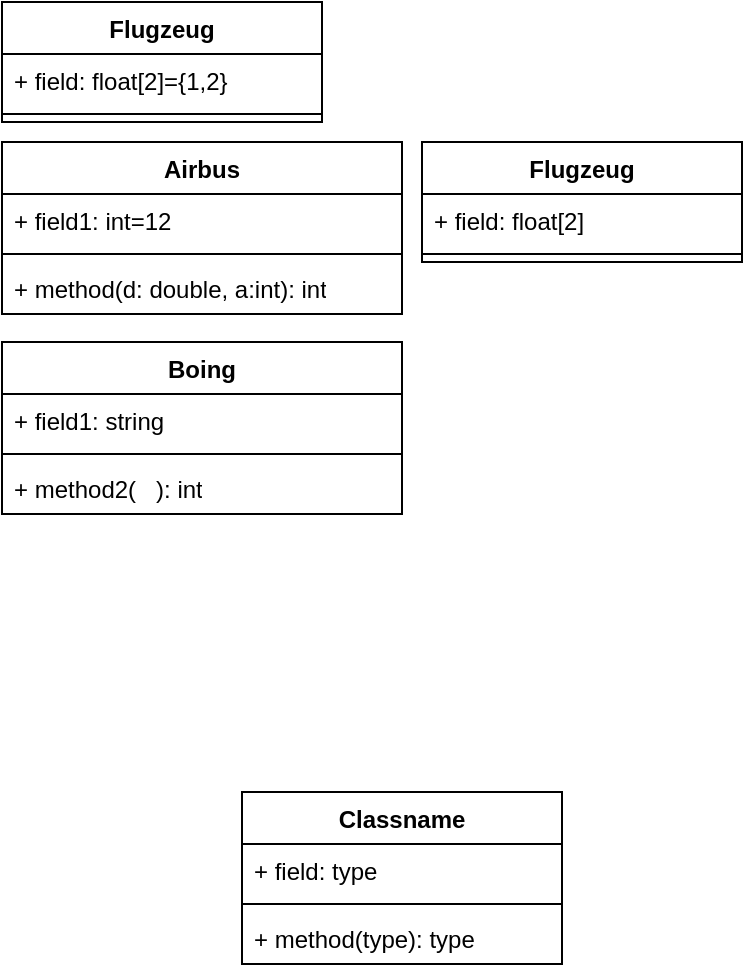 <mxfile version="21.6.1" type="device" pages="3">
  <diagram name="Test1.cs" id="VIKD1XFdhFoMYekfjx8D">
    <mxGraphModel dx="977" dy="571" grid="1" gridSize="10" guides="1" tooltips="1" connect="1" arrows="1" fold="1" page="1" pageScale="1" pageWidth="827" pageHeight="1169" math="0" shadow="0">
      <root>
        <mxCell id="0" />
        <mxCell id="1" parent="0" />
        <mxCell id="wq8R0Y2vXwKE9fn_V146-11" value="Flugzeug" style="swimlane;fontStyle=1;align=center;verticalAlign=top;childLayout=stackLayout;horizontal=1;startSize=26;horizontalStack=0;resizeParent=1;resizeParentMax=0;resizeLast=0;collapsible=1;marginBottom=0;whiteSpace=wrap;html=1;" parent="1" vertex="1">
          <mxGeometry x="120" y="100" width="160" height="60" as="geometry">
            <mxRectangle x="120" y="100" width="90" height="30" as="alternateBounds" />
          </mxGeometry>
        </mxCell>
        <mxCell id="wq8R0Y2vXwKE9fn_V146-12" value="+ field: float[2]={1,2}" style="text;strokeColor=none;fillColor=none;align=left;verticalAlign=top;spacingLeft=4;spacingRight=4;overflow=hidden;rotatable=0;points=[[0,0.5],[1,0.5]];portConstraint=eastwest;whiteSpace=wrap;html=1;" parent="wq8R0Y2vXwKE9fn_V146-11" vertex="1">
          <mxGeometry y="26" width="160" height="26" as="geometry" />
        </mxCell>
        <mxCell id="wq8R0Y2vXwKE9fn_V146-13" value="" style="line;strokeWidth=1;fillColor=none;align=left;verticalAlign=middle;spacingTop=-1;spacingLeft=3;spacingRight=3;rotatable=0;labelPosition=right;points=[];portConstraint=eastwest;strokeColor=inherit;" parent="wq8R0Y2vXwKE9fn_V146-11" vertex="1">
          <mxGeometry y="52" width="160" height="8" as="geometry" />
        </mxCell>
        <mxCell id="wq8R0Y2vXwKE9fn_V146-15" value="Boing" style="swimlane;fontStyle=1;align=center;verticalAlign=top;childLayout=stackLayout;horizontal=1;startSize=26;horizontalStack=0;resizeParent=1;resizeParentMax=0;resizeLast=0;collapsible=1;marginBottom=0;whiteSpace=wrap;html=1;" parent="1" vertex="1">
          <mxGeometry x="120" y="270" width="200" height="86" as="geometry">
            <mxRectangle x="300" y="290" width="70" height="30" as="alternateBounds" />
          </mxGeometry>
        </mxCell>
        <mxCell id="wq8R0Y2vXwKE9fn_V146-16" value="+ field1: string" style="text;strokeColor=none;fillColor=none;align=left;verticalAlign=top;spacingLeft=4;spacingRight=4;overflow=hidden;rotatable=0;points=[[0,0.5],[1,0.5]];portConstraint=eastwest;whiteSpace=wrap;html=1;" parent="wq8R0Y2vXwKE9fn_V146-15" vertex="1">
          <mxGeometry y="26" width="200" height="26" as="geometry" />
        </mxCell>
        <mxCell id="wq8R0Y2vXwKE9fn_V146-17" value="" style="line;strokeWidth=1;fillColor=none;align=left;verticalAlign=middle;spacingTop=-1;spacingLeft=3;spacingRight=3;rotatable=0;labelPosition=right;points=[];portConstraint=eastwest;strokeColor=inherit;" parent="wq8R0Y2vXwKE9fn_V146-15" vertex="1">
          <mxGeometry y="52" width="200" height="8" as="geometry" />
        </mxCell>
        <mxCell id="7ZSe4XSTFSRuTmgFi6fk-1" value="+ method2(&amp;nbsp; &amp;nbsp;): int" style="text;strokeColor=none;fillColor=none;align=left;verticalAlign=top;spacingLeft=4;spacingRight=4;overflow=hidden;rotatable=0;points=[[0,0.5],[1,0.5]];portConstraint=eastwest;whiteSpace=wrap;html=1;" parent="wq8R0Y2vXwKE9fn_V146-15" vertex="1">
          <mxGeometry y="60" width="200" height="26" as="geometry" />
        </mxCell>
        <mxCell id="wq8R0Y2vXwKE9fn_V146-23" value="Airbus" style="swimlane;fontStyle=1;align=center;verticalAlign=top;childLayout=stackLayout;horizontal=1;startSize=26;horizontalStack=0;resizeParent=1;resizeParentMax=0;resizeLast=0;collapsible=1;marginBottom=0;whiteSpace=wrap;html=1;" parent="1" vertex="1">
          <mxGeometry x="120" y="170" width="200" height="86" as="geometry">
            <mxRectangle x="-110" y="264" width="80" height="30" as="alternateBounds" />
          </mxGeometry>
        </mxCell>
        <mxCell id="wq8R0Y2vXwKE9fn_V146-24" value="+ field1: int=12" style="text;strokeColor=none;fillColor=none;align=left;verticalAlign=top;spacingLeft=4;spacingRight=4;overflow=hidden;rotatable=0;points=[[0,0.5],[1,0.5]];portConstraint=eastwest;whiteSpace=wrap;html=1;" parent="wq8R0Y2vXwKE9fn_V146-23" vertex="1">
          <mxGeometry y="26" width="200" height="26" as="geometry" />
        </mxCell>
        <mxCell id="wq8R0Y2vXwKE9fn_V146-25" value="" style="line;strokeWidth=1;fillColor=none;align=left;verticalAlign=middle;spacingTop=-1;spacingLeft=3;spacingRight=3;rotatable=0;labelPosition=right;points=[];portConstraint=eastwest;strokeColor=inherit;" parent="wq8R0Y2vXwKE9fn_V146-23" vertex="1">
          <mxGeometry y="52" width="200" height="8" as="geometry" />
        </mxCell>
        <mxCell id="wq8R0Y2vXwKE9fn_V146-33" value="+ method(d: double, a:int): int" style="text;strokeColor=none;fillColor=none;align=left;verticalAlign=top;spacingLeft=4;spacingRight=4;overflow=hidden;rotatable=0;points=[[0,0.5],[1,0.5]];portConstraint=eastwest;whiteSpace=wrap;html=1;" parent="wq8R0Y2vXwKE9fn_V146-23" vertex="1">
          <mxGeometry y="60" width="200" height="26" as="geometry" />
        </mxCell>
        <mxCell id="t63mmq0yBzfsjHzkc6Aw-1" value="Flugzeug" style="swimlane;fontStyle=1;align=center;verticalAlign=top;childLayout=stackLayout;horizontal=1;startSize=26;horizontalStack=0;resizeParent=1;resizeParentMax=0;resizeLast=0;collapsible=1;marginBottom=0;whiteSpace=wrap;html=1;" vertex="1" parent="1">
          <mxGeometry x="330" y="170" width="160" height="60" as="geometry">
            <mxRectangle x="120" y="100" width="90" height="30" as="alternateBounds" />
          </mxGeometry>
        </mxCell>
        <mxCell id="t63mmq0yBzfsjHzkc6Aw-2" value="+ field: float[2]" style="text;strokeColor=none;fillColor=none;align=left;verticalAlign=top;spacingLeft=4;spacingRight=4;overflow=hidden;rotatable=0;points=[[0,0.5],[1,0.5]];portConstraint=eastwest;whiteSpace=wrap;html=1;" vertex="1" parent="t63mmq0yBzfsjHzkc6Aw-1">
          <mxGeometry y="26" width="160" height="26" as="geometry" />
        </mxCell>
        <mxCell id="t63mmq0yBzfsjHzkc6Aw-3" value="" style="line;strokeWidth=1;fillColor=none;align=left;verticalAlign=middle;spacingTop=-1;spacingLeft=3;spacingRight=3;rotatable=0;labelPosition=right;points=[];portConstraint=eastwest;strokeColor=inherit;" vertex="1" parent="t63mmq0yBzfsjHzkc6Aw-1">
          <mxGeometry y="52" width="160" height="8" as="geometry" />
        </mxCell>
        <mxCell id="jo1s00shAzPMyjTRiqLH-1" value="Classname" style="swimlane;fontStyle=1;align=center;verticalAlign=top;childLayout=stackLayout;horizontal=1;startSize=26;horizontalStack=0;resizeParent=1;resizeParentMax=0;resizeLast=0;collapsible=1;marginBottom=0;whiteSpace=wrap;html=1;" vertex="1" parent="1">
          <mxGeometry x="240" y="495" width="160" height="86" as="geometry" />
        </mxCell>
        <mxCell id="jo1s00shAzPMyjTRiqLH-2" value="+ field: type" style="text;strokeColor=none;fillColor=none;align=left;verticalAlign=top;spacingLeft=4;spacingRight=4;overflow=hidden;rotatable=0;points=[[0,0.5],[1,0.5]];portConstraint=eastwest;whiteSpace=wrap;html=1;" vertex="1" parent="jo1s00shAzPMyjTRiqLH-1">
          <mxGeometry y="26" width="160" height="26" as="geometry" />
        </mxCell>
        <mxCell id="jo1s00shAzPMyjTRiqLH-3" value="" style="line;strokeWidth=1;fillColor=none;align=left;verticalAlign=middle;spacingTop=-1;spacingLeft=3;spacingRight=3;rotatable=0;labelPosition=right;points=[];portConstraint=eastwest;strokeColor=inherit;" vertex="1" parent="jo1s00shAzPMyjTRiqLH-1">
          <mxGeometry y="52" width="160" height="8" as="geometry" />
        </mxCell>
        <mxCell id="jo1s00shAzPMyjTRiqLH-4" value="+ method(type): type" style="text;strokeColor=none;fillColor=none;align=left;verticalAlign=top;spacingLeft=4;spacingRight=4;overflow=hidden;rotatable=0;points=[[0,0.5],[1,0.5]];portConstraint=eastwest;whiteSpace=wrap;html=1;" vertex="1" parent="jo1s00shAzPMyjTRiqLH-1">
          <mxGeometry y="60" width="160" height="26" as="geometry" />
        </mxCell>
      </root>
    </mxGraphModel>
  </diagram>
  <diagram id="cIClJcYfGnOLGjDH8Q8M" name="Doku">
    <mxGraphModel dx="1686" dy="1671" grid="1" gridSize="10" guides="1" tooltips="1" connect="1" arrows="1" fold="1" page="1" pageScale="1" pageWidth="827" pageHeight="1169" math="0" shadow="0">
      <root>
        <mxCell id="0" />
        <mxCell id="1" parent="0" />
        <mxCell id="iV3fZg6WGDMmzGgQIHwg-1" value="Doc/FuncDoc.md" style="swimlane;whiteSpace=wrap;html=1;" parent="1" vertex="1" collapsed="1">
          <mxGeometry x="-400" y="130" width="170" height="30" as="geometry">
            <mxRectangle x="-400" y="130" width="600" height="1120" as="alternateBounds" />
          </mxGeometry>
        </mxCell>
        <mxCell id="iV3fZg6WGDMmzGgQIHwg-2" value="&lt;div style=&quot;&quot;&gt;&lt;span style=&quot;background-color: initial;&quot;&gt;# Technische Dokumentation&lt;/span&gt;&lt;br&gt;&lt;/div&gt;&lt;br&gt;in diesem Teil Dokumentieren wir die einzelnen Funktion des **ClassCreators** näher beschrieben.&lt;br&gt;&lt;br&gt;## Form Drawio&lt;br&gt;&lt;br&gt;Es wird die folgende form in Drawio&amp;nbsp; verwendet **UML\Class**." style="rounded=0;whiteSpace=wrap;html=1;align=left;verticalAlign=top;" parent="iV3fZg6WGDMmzGgQIHwg-1" vertex="1">
          <mxGeometry x="10" y="51" width="450" height="160" as="geometry" />
        </mxCell>
        <mxCell id="iV3fZg6WGDMmzGgQIHwg-3" value="### Syntax Atribute und Methoden&lt;br&gt;Die **Atribute** und die **Methoden** haben die folgende Syntax" style="rounded=0;whiteSpace=wrap;html=1;" parent="iV3fZg6WGDMmzGgQIHwg-1" vertex="1">
          <mxGeometry x="5" y="320" width="280" height="60" as="geometry" />
        </mxCell>
        <mxCell id="iV3fZg6WGDMmzGgQIHwg-5" value="&amp;lt;br&amp;gt;&amp;lt;/br&amp;gt;**Abweichungen von diesem **Syntax** führen zu einer Fehlermeldung**" style="rounded=0;whiteSpace=wrap;html=1;" parent="iV3fZg6WGDMmzGgQIHwg-1" vertex="1">
          <mxGeometry x="5" y="480" width="350" height="60" as="geometry" />
        </mxCell>
        <mxCell id="iV3fZg6WGDMmzGgQIHwg-6" value="## Der Aufruf über die Konsole" style="rounded=0;whiteSpace=wrap;html=1;" parent="iV3fZg6WGDMmzGgQIHwg-1" vertex="1">
          <mxGeometry x="10" y="840" width="270" height="60" as="geometry" />
        </mxCell>
        <mxCell id="iV3fZg6WGDMmzGgQIHwg-7" value="Der folgende Befehl ruft das Programm **ClassCreator** über die Konsole auf&amp;nbsp;&lt;br&gt;&lt;br&gt;&lt;span style=&quot;white-space: pre;&quot;&gt;&#x9;&lt;/span&gt;ClassCreator.py [Name Drawio File] [Name Diagramm]" style="rounded=0;whiteSpace=wrap;html=1;align=left;" parent="iV3fZg6WGDMmzGgQIHwg-1" vertex="1">
          <mxGeometry x="10" y="930" width="370" height="130" as="geometry" />
        </mxCell>
        <mxCell id="iV3fZg6WGDMmzGgQIHwg-9" value="&amp;lt;br&amp;gt;&amp;lt;/br&amp;gt;&lt;br&gt;![Bild](Bilder/FuncDocFormClass.png)&lt;br&gt;&amp;lt;br&amp;gt;&amp;lt;/br&amp;gt;" style="rounded=0;whiteSpace=wrap;html=1;" parent="iV3fZg6WGDMmzGgQIHwg-1" vertex="1">
          <mxGeometry x="10" y="220" width="230" height="60" as="geometry" />
        </mxCell>
        <mxCell id="iV3fZg6WGDMmzGgQIHwg-11" value="&amp;lt;br&amp;gt;&amp;lt;/br&amp;gt;&lt;br&gt;![Bild](Bilder/FuncDocMethodAndAtributes.png)&lt;br&gt;&amp;lt;br&amp;gt;&amp;lt;/br&amp;gt;" style="rounded=0;whiteSpace=wrap;html=1;" parent="iV3fZg6WGDMmzGgQIHwg-1" vertex="1">
          <mxGeometry x="5" y="400" width="270" height="60" as="geometry" />
        </mxCell>
        <mxCell id="iV3fZg6WGDMmzGgQIHwg-13" value="## Veerbung&lt;br&gt;In dem folgendem Diagramm wird die Veerbung bei Klassen dargestellt." style="rounded=0;whiteSpace=wrap;html=1;" parent="iV3fZg6WGDMmzGgQIHwg-1" vertex="1">
          <mxGeometry x="5" y="560" width="290" height="60" as="geometry" />
        </mxCell>
        <mxCell id="iV3fZg6WGDMmzGgQIHwg-14" value="&amp;lt;br&amp;gt;&amp;lt;/br&amp;gt;&lt;br&gt;![Bild](Bilder/QuickClassDiagramm.png)&lt;br&gt;&amp;lt;br&amp;gt;&amp;lt;/br&amp;gt;" style="rounded=0;whiteSpace=wrap;html=1;" parent="iV3fZg6WGDMmzGgQIHwg-1" vertex="1">
          <mxGeometry x="5" y="640" width="235" height="60" as="geometry" />
        </mxCell>
        <mxCell id="iV3fZg6WGDMmzGgQIHwg-15" value="&lt;br&gt;Der Pfeil mit der leeren Spitze ist für die Veerbung zwei Klassen vorgesehen. Jeder andere Pfeil wird von dem Übersetzer ignoriert." style="rounded=0;whiteSpace=wrap;html=1;" parent="iV3fZg6WGDMmzGgQIHwg-1" vertex="1">
          <mxGeometry x="5" y="740" width="290" height="60" as="geometry" />
        </mxCell>
        <mxCell id="t5Wdj40ep2s_8EWNQF5L-3" style="rounded=0;orthogonalLoop=1;jettySize=auto;html=1;" edge="1" parent="1" source="t5Wdj40ep2s_8EWNQF5L-1" target="iV3fZg6WGDMmzGgQIHwg-1">
          <mxGeometry relative="1" as="geometry" />
        </mxCell>
        <mxCell id="t5Wdj40ep2s_8EWNQF5L-5" style="rounded=0;orthogonalLoop=1;jettySize=auto;html=1;" edge="1" parent="1" source="t5Wdj40ep2s_8EWNQF5L-1" target="t5Wdj40ep2s_8EWNQF5L-4">
          <mxGeometry relative="1" as="geometry" />
        </mxCell>
        <mxCell id="t5Wdj40ep2s_8EWNQF5L-1" value="ReadMe.md" style="swimlane;whiteSpace=wrap;html=1;" vertex="1" collapsed="1" parent="1">
          <mxGeometry x="220" y="-350" width="140" height="30" as="geometry">
            <mxRectangle x="220" y="-350" width="1040" height="750" as="alternateBounds" />
          </mxGeometry>
        </mxCell>
        <mxCell id="t5Wdj40ep2s_8EWNQF5L-2" value="# ClassCreator&lt;br&gt;In dieser Dokumentation werden aus **Drawio** Klassen-Diagrammen **Code** generiert. Um dies zu realisieren wird das Programm **ClassCreator** verwendet.&amp;nbsp;" style="rounded=0;whiteSpace=wrap;html=1;align=left;" vertex="1" parent="t5Wdj40ep2s_8EWNQF5L-1">
          <mxGeometry x="10" y="40" width="280" height="90" as="geometry" />
        </mxCell>
        <mxCell id="t5Wdj40ep2s_8EWNQF5L-7" value="## Inhaltsverzeichniss&lt;br&gt;* [Quickstart&lt;span style=&quot;background-color: initial;&quot;&gt;](&lt;/span&gt;&lt;span style=&quot;background-color: initial;&quot; class=&quot;hljs-link&quot;&gt;##Quickstart&lt;/span&gt;&lt;span style=&quot;background-color: initial;&quot;&gt;)&lt;/span&gt;&lt;br&gt;* [FuncDoc](Doc/FuncDoc.md)&lt;br&gt;*&amp;nbsp; [AdvancExampel](Doc/AdvancExampel.md)" style="rounded=0;whiteSpace=wrap;html=1;align=left;" vertex="1" parent="t5Wdj40ep2s_8EWNQF5L-1">
          <mxGeometry x="10" y="150" width="270" height="90" as="geometry" />
        </mxCell>
        <mxCell id="t5Wdj40ep2s_8EWNQF5L-8" value="## Quickstart" style="rounded=0;whiteSpace=wrap;html=1;" vertex="1" parent="t5Wdj40ep2s_8EWNQF5L-1">
          <mxGeometry x="10" y="250" width="120" height="30" as="geometry" />
        </mxCell>
        <mxCell id="t5Wdj40ep2s_8EWNQF5L-9" value="Zu beginn legen wir das folgende Klassen Diagramm in **Drawio** an." style="rounded=0;whiteSpace=wrap;html=1;" vertex="1" parent="t5Wdj40ep2s_8EWNQF5L-1">
          <mxGeometry x="10" y="280" width="250" height="50" as="geometry" />
        </mxCell>
        <mxCell id="t5Wdj40ep2s_8EWNQF5L-11" value="Wichtig ist, das nur die folgenden **Formen** verwendet werden.&lt;br&gt;* UML/Class&lt;br&gt;* Pfeil mit breiten weissen Kopf&amp;nbsp;&amp;nbsp;" style="rounded=0;whiteSpace=wrap;html=1;align=left;" vertex="1" parent="t5Wdj40ep2s_8EWNQF5L-1">
          <mxGeometry x="10" y="400" width="240" height="60" as="geometry" />
        </mxCell>
        <mxCell id="cSHXX8YFB2sL7pgkcoeE-1" value="&amp;lt;br&amp;gt;&amp;lt;/br&amp;gt;&lt;br&gt;Der folgende Konsolen aufruf generiert dann den entsprechenden **Quellcode**" style="rounded=0;whiteSpace=wrap;html=1;align=left;" vertex="1" parent="t5Wdj40ep2s_8EWNQF5L-1">
          <mxGeometry x="10" y="480" width="180" height="60" as="geometry" />
        </mxCell>
        <mxCell id="cSHXX8YFB2sL7pgkcoeE-5" value="&amp;lt;br&amp;gt;&amp;lt;/br&amp;gt;&lt;br&gt;![Bild](Doc/Bilder/QuickClassDiagramm.png)&lt;br&gt;&amp;lt;br&amp;gt;&amp;lt;/br&amp;gt;" style="rounded=0;whiteSpace=wrap;html=1;" vertex="1" parent="t5Wdj40ep2s_8EWNQF5L-1">
          <mxGeometry x="10" y="340" width="340" height="50" as="geometry" />
        </mxCell>
        <mxCell id="cSHXX8YFB2sL7pgkcoeE-6" value="&amp;lt;br&amp;gt;&amp;lt;/br&amp;gt;&lt;br&gt;&lt;span style=&quot;&quot;&gt;&lt;span style=&quot;white-space: pre;&quot;&gt;&amp;nbsp;&amp;nbsp;&amp;nbsp;&amp;nbsp;&lt;/span&gt;&lt;/span&gt;&lt;span style=&quot;&quot;&gt;&lt;span style=&quot;white-space: pre;&quot;&gt;&amp;nbsp;&amp;nbsp;&amp;nbsp;&amp;nbsp;&lt;/span&gt;&lt;/span&gt;&lt;br&gt;&lt;span style=&quot;&quot;&gt;&lt;span style=&quot;white-space: pre;&quot;&gt;&amp;nbsp;&amp;nbsp;&amp;nbsp;&amp;nbsp;&lt;span style=&quot;white-space: pre;&quot;&gt;&#x9;&lt;/span&gt;&lt;/span&gt;&lt;/span&gt;ClassCreator.py ClassDiagramm.drawio Quick.cs&lt;br&gt;&lt;span style=&quot;&quot;&gt;&lt;/span&gt;&amp;lt;br&amp;gt;&amp;lt;/br&amp;gt;&lt;br&gt;&lt;span style=&quot;&quot;&gt;&lt;span style=&quot;&quot;&gt;**Output:**&lt;br&gt;&lt;/span&gt;&lt;/span&gt;" style="rounded=0;whiteSpace=wrap;html=1;align=left;" vertex="1" parent="t5Wdj40ep2s_8EWNQF5L-1">
          <mxGeometry x="10" y="560" width="460" height="80" as="geometry" />
        </mxCell>
        <mxCell id="DkzHAu2XH2SVeMd83OLc-1" value="[**Generierter Code in Quick.cs**](Doc/Quick.cs)" style="rounded=0;whiteSpace=wrap;html=1;" vertex="1" parent="t5Wdj40ep2s_8EWNQF5L-1">
          <mxGeometry x="10" y="660" width="230" height="60" as="geometry" />
        </mxCell>
        <mxCell id="t5Wdj40ep2s_8EWNQF5L-4" value="Doc/AdvancExampel.md" style="swimlane;whiteSpace=wrap;html=1;" vertex="1" parent="1">
          <mxGeometry x="1130" y="-290" width="200" height="200" as="geometry">
            <mxRectangle x="1130" y="-290" width="280" height="30" as="alternateBounds" />
          </mxGeometry>
        </mxCell>
        <mxCell id="t5Wdj40ep2s_8EWNQF5L-6" value="# Kommt bald" style="rounded=0;whiteSpace=wrap;html=1;" vertex="1" parent="t5Wdj40ep2s_8EWNQF5L-4">
          <mxGeometry x="10" y="40" width="120" height="60" as="geometry" />
        </mxCell>
      </root>
    </mxGraphModel>
  </diagram>
  <diagram id="HGDINW0ht3E9XK29dslW" name="Quick.cs">
    <mxGraphModel dx="810" dy="473" grid="1" gridSize="10" guides="1" tooltips="1" connect="1" arrows="1" fold="1" page="1" pageScale="1" pageWidth="827" pageHeight="1169" math="0" shadow="0">
      <root>
        <mxCell id="0" />
        <mxCell id="1" parent="0" />
        <mxCell id="Gmp5Ry0NCM6anr9cEw1H-1" value="Obst" style="swimlane;fontStyle=1;align=center;verticalAlign=top;childLayout=stackLayout;horizontal=1;startSize=26;horizontalStack=0;resizeParent=1;resizeParentMax=0;resizeLast=0;collapsible=1;marginBottom=0;whiteSpace=wrap;html=1;" vertex="1" parent="1">
          <mxGeometry x="120" y="130" width="160" height="60" as="geometry">
            <mxRectangle x="120" y="100" width="90" height="30" as="alternateBounds" />
          </mxGeometry>
        </mxCell>
        <mxCell id="Gmp5Ry0NCM6anr9cEw1H-2" value="+ Kerne: int&amp;nbsp;" style="text;strokeColor=none;fillColor=none;align=left;verticalAlign=top;spacingLeft=4;spacingRight=4;overflow=hidden;rotatable=0;points=[[0,0.5],[1,0.5]];portConstraint=eastwest;whiteSpace=wrap;html=1;" vertex="1" parent="Gmp5Ry0NCM6anr9cEw1H-1">
          <mxGeometry y="26" width="160" height="26" as="geometry" />
        </mxCell>
        <mxCell id="Gmp5Ry0NCM6anr9cEw1H-3" value="" style="line;strokeWidth=1;fillColor=none;align=left;verticalAlign=middle;spacingTop=-1;spacingLeft=3;spacingRight=3;rotatable=0;labelPosition=right;points=[];portConstraint=eastwest;strokeColor=inherit;" vertex="1" parent="Gmp5Ry0NCM6anr9cEw1H-1">
          <mxGeometry y="52" width="160" height="8" as="geometry" />
        </mxCell>
        <mxCell id="pjl5itp472QIzEE4Q8C4-2" style="edgeStyle=orthogonalEdgeStyle;rounded=0;orthogonalLoop=1;jettySize=auto;html=1;entryX=1.019;entryY=0.257;entryDx=0;entryDy=0;entryPerimeter=0;endArrow=block;endFill=0;" edge="1" parent="1" source="Gmp5Ry0NCM6anr9cEw1H-4" target="Gmp5Ry0NCM6anr9cEw1H-1">
          <mxGeometry relative="1" as="geometry" />
        </mxCell>
        <mxCell id="Gmp5Ry0NCM6anr9cEw1H-4" value="Apfel" style="swimlane;fontStyle=1;align=center;verticalAlign=top;childLayout=stackLayout;horizontal=1;startSize=26;horizontalStack=0;resizeParent=1;resizeParentMax=0;resizeLast=0;collapsible=1;marginBottom=0;whiteSpace=wrap;html=1;" vertex="1" parent="1">
          <mxGeometry x="440" y="130" width="160" height="86" as="geometry">
            <mxRectangle x="120" y="100" width="90" height="30" as="alternateBounds" />
          </mxGeometry>
        </mxCell>
        <mxCell id="Gmp5Ry0NCM6anr9cEw1H-5" value="+ Farbe: float&lt;br&gt;" style="text;strokeColor=none;fillColor=none;align=left;verticalAlign=top;spacingLeft=4;spacingRight=4;overflow=hidden;rotatable=0;points=[[0,0.5],[1,0.5]];portConstraint=eastwest;whiteSpace=wrap;html=1;" vertex="1" parent="Gmp5Ry0NCM6anr9cEw1H-4">
          <mxGeometry y="26" width="160" height="26" as="geometry" />
        </mxCell>
        <mxCell id="Gmp5Ry0NCM6anr9cEw1H-6" value="" style="line;strokeWidth=1;fillColor=none;align=left;verticalAlign=middle;spacingTop=-1;spacingLeft=3;spacingRight=3;rotatable=0;labelPosition=right;points=[];portConstraint=eastwest;strokeColor=inherit;" vertex="1" parent="Gmp5Ry0NCM6anr9cEw1H-4">
          <mxGeometry y="52" width="160" height="8" as="geometry" />
        </mxCell>
        <mxCell id="Gmp5Ry0NCM6anr9cEw1H-7" value="+ Ernte( ): void&amp;nbsp;" style="text;strokeColor=none;fillColor=none;align=left;verticalAlign=top;spacingLeft=4;spacingRight=4;overflow=hidden;rotatable=0;points=[[0,0.5],[1,0.5]];portConstraint=eastwest;whiteSpace=wrap;html=1;" vertex="1" parent="Gmp5Ry0NCM6anr9cEw1H-4">
          <mxGeometry y="60" width="160" height="26" as="geometry" />
        </mxCell>
      </root>
    </mxGraphModel>
  </diagram>
</mxfile>
